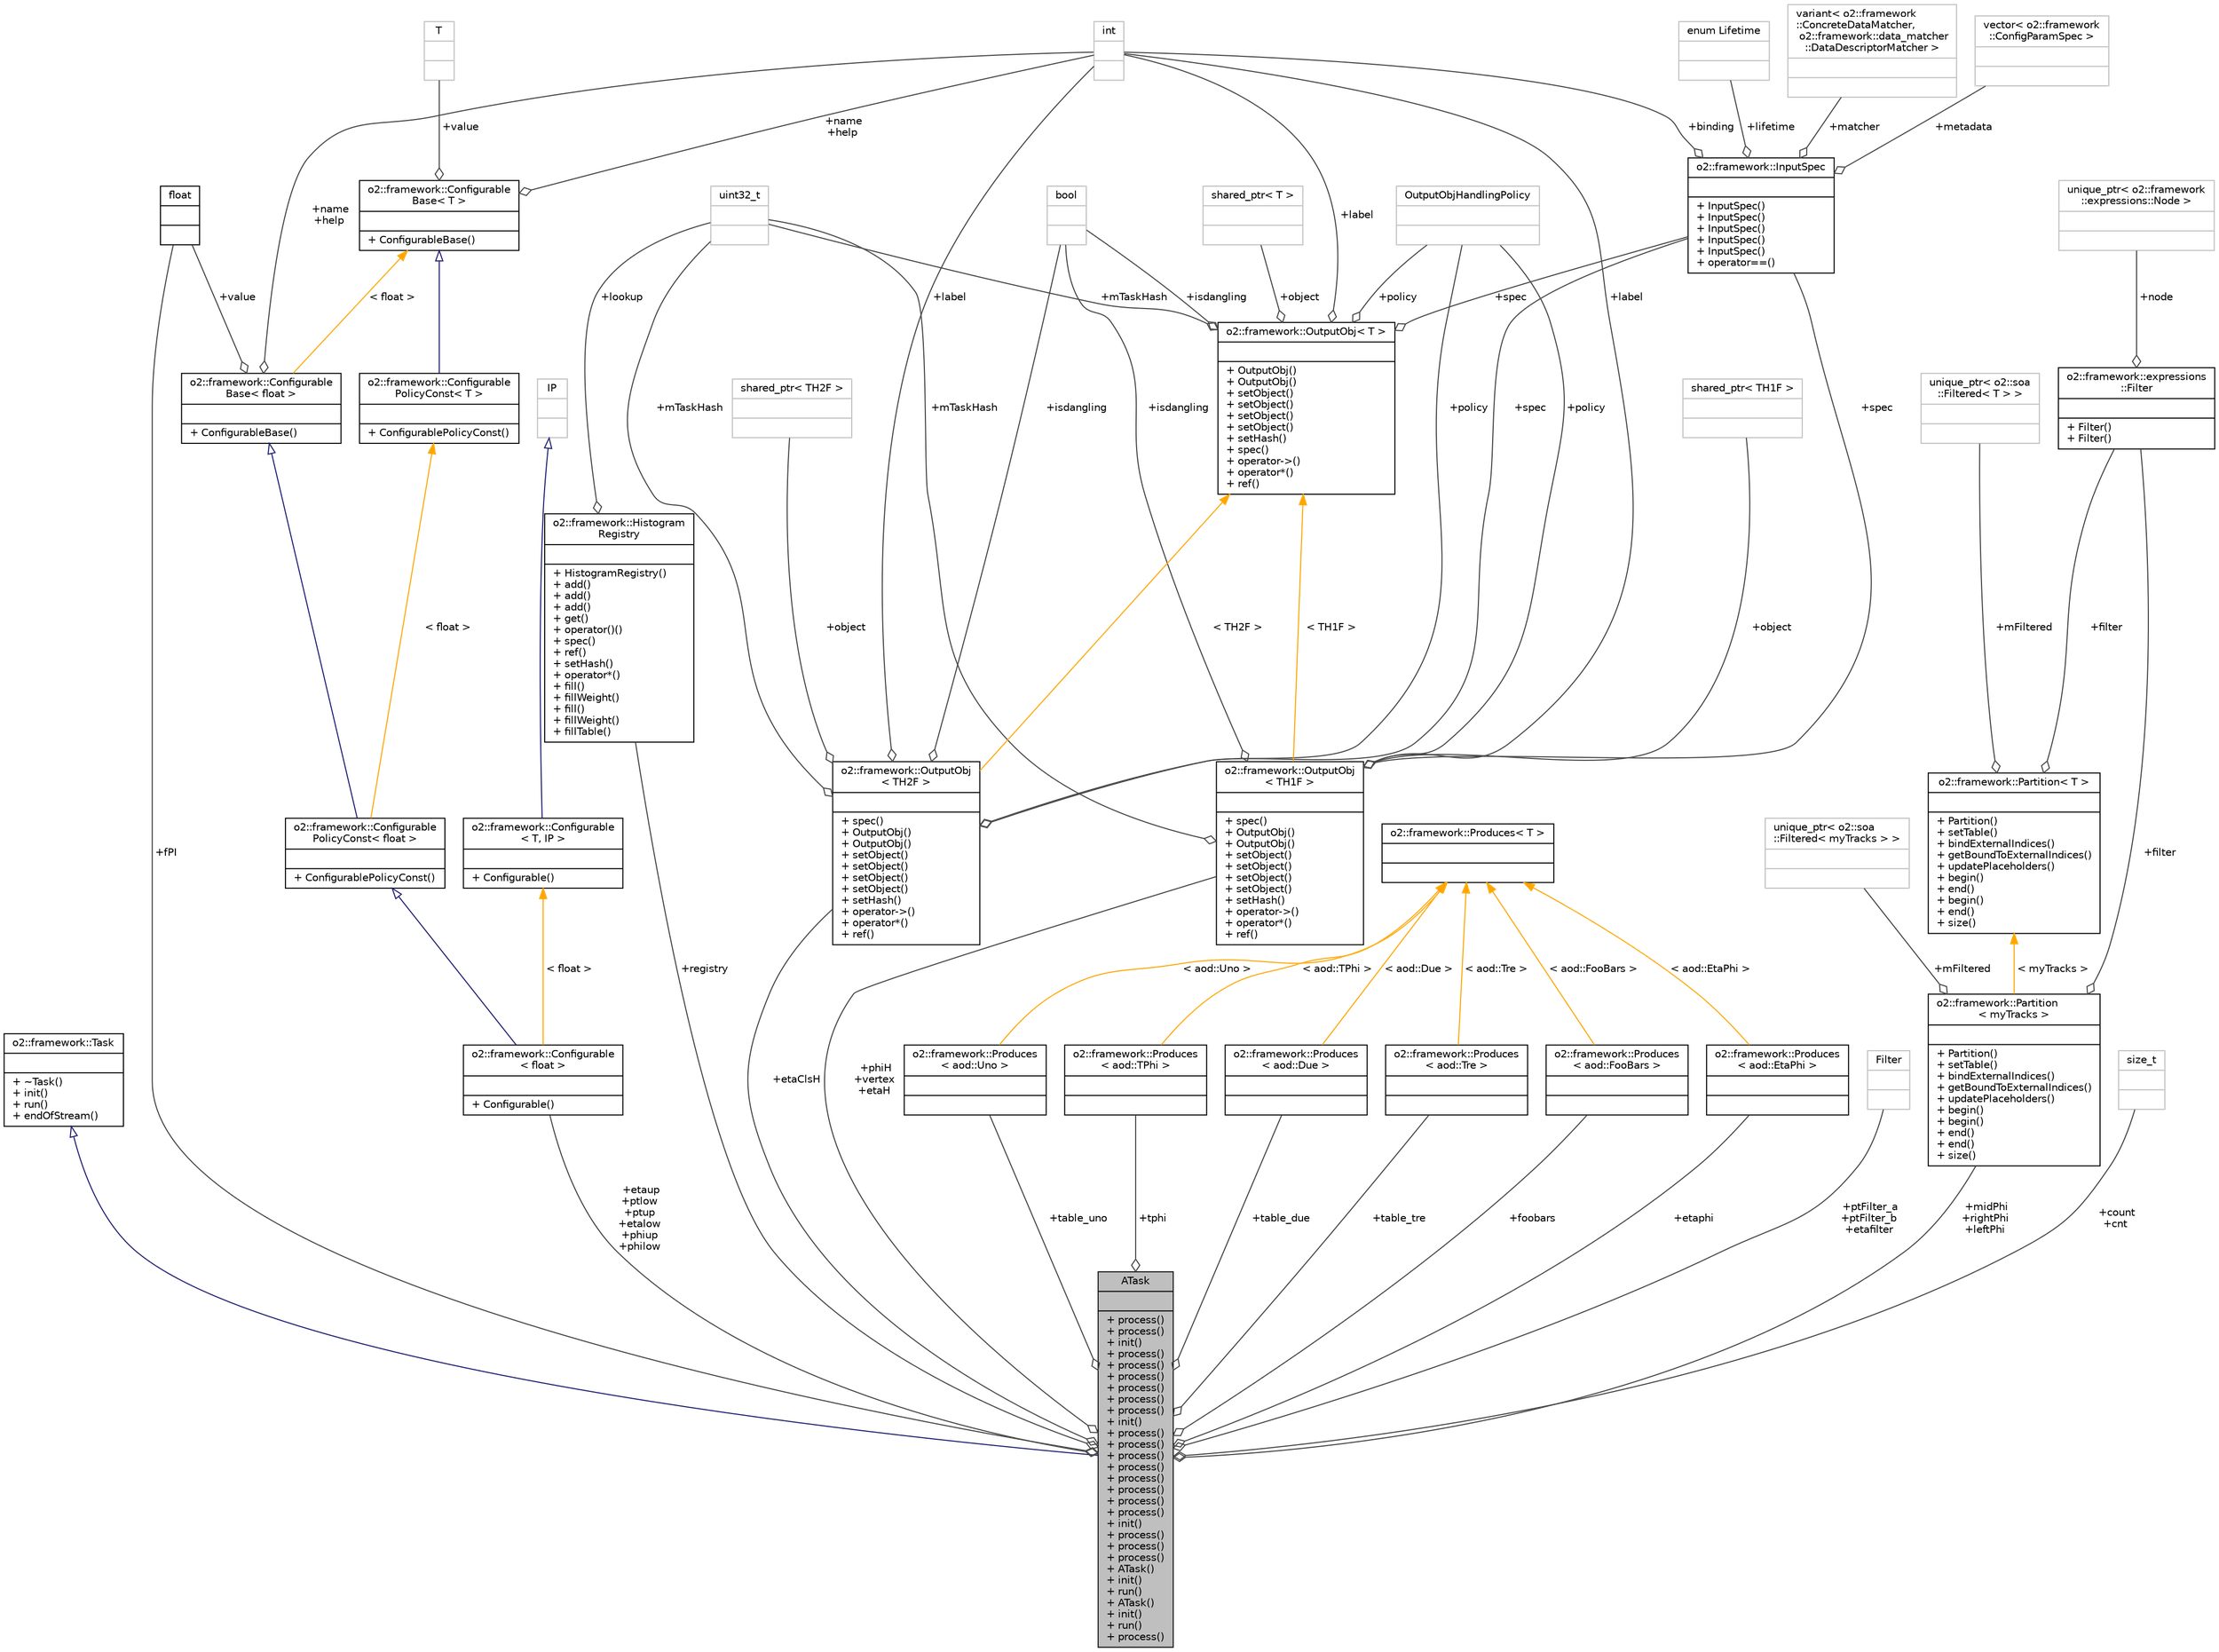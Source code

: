 digraph "ATask"
{
 // INTERACTIVE_SVG=YES
  bgcolor="transparent";
  edge [fontname="Helvetica",fontsize="10",labelfontname="Helvetica",labelfontsize="10"];
  node [fontname="Helvetica",fontsize="10",shape=record];
  Node2 [label="{ATask\n||+ process()\l+ process()\l+ init()\l+ process()\l+ process()\l+ process()\l+ process()\l+ process()\l+ process()\l+ init()\l+ process()\l+ process()\l+ process()\l+ process()\l+ process()\l+ process()\l+ process()\l+ process()\l+ init()\l+ process()\l+ process()\l+ process()\l+ ATask()\l+ init()\l+ run()\l+ ATask()\l+ init()\l+ run()\l+ process()\l}",height=0.2,width=0.4,color="black", fillcolor="grey75", style="filled", fontcolor="black"];
  Node3 -> Node2 [dir="back",color="midnightblue",fontsize="10",style="solid",arrowtail="onormal",fontname="Helvetica"];
  Node3 [label="{o2::framework::Task\n||+ ~Task()\l+ init()\l+ run()\l+ endOfStream()\l}",height=0.2,width=0.4,color="black",URL="$de/dac/classo2_1_1framework_1_1Task.html"];
  Node4 -> Node2 [color="grey25",fontsize="10",style="solid",label=" +registry" ,arrowhead="odiamond",fontname="Helvetica"];
  Node4 [label="{o2::framework::Histogram\lRegistry\n||+ HistogramRegistry()\l+ add()\l+ add()\l+ add()\l+ get()\l+ operator()()\l+ spec()\l+ ref()\l+ setHash()\l+ operator*()\l+ fill()\l+ fillWeight()\l+ fill()\l+ fillWeight()\l+ fillTable()\l}",height=0.2,width=0.4,color="black",URL="$d8/d34/classo2_1_1framework_1_1HistogramRegistry.html"];
  Node5 -> Node4 [color="grey25",fontsize="10",style="solid",label=" +lookup" ,arrowhead="odiamond",fontname="Helvetica"];
  Node5 [label="{uint32_t\n||}",height=0.2,width=0.4,color="grey75"];
  Node6 -> Node2 [color="grey25",fontsize="10",style="solid",label=" +table_uno" ,arrowhead="odiamond",fontname="Helvetica"];
  Node6 [label="{o2::framework::Produces\l\< aod::Uno \>\n||}",height=0.2,width=0.4,color="black",URL="$d6/d86/structo2_1_1framework_1_1Produces.html"];
  Node7 -> Node6 [dir="back",color="orange",fontsize="10",style="solid",label=" \< aod::Uno \>" ,fontname="Helvetica"];
  Node7 [label="{o2::framework::Produces\< T \>\n||}",height=0.2,width=0.4,color="black",URL="$d6/d86/structo2_1_1framework_1_1Produces.html"];
  Node8 -> Node2 [color="grey25",fontsize="10",style="solid",label=" +ptFilter_a\n+ptFilter_b\n+etafilter" ,arrowhead="odiamond",fontname="Helvetica"];
  Node8 [label="{Filter\n||}",height=0.2,width=0.4,color="grey75"];
  Node9 -> Node2 [color="grey25",fontsize="10",style="solid",label=" +fPI" ,arrowhead="odiamond",fontname="Helvetica"];
  Node9 [label="{float\n||}",height=0.2,width=0.4,color="black",URL="$d4/dc3/classfloat.html"];
  Node10 -> Node2 [color="grey25",fontsize="10",style="solid",label=" +tphi" ,arrowhead="odiamond",fontname="Helvetica"];
  Node10 [label="{o2::framework::Produces\l\< aod::TPhi \>\n||}",height=0.2,width=0.4,color="black",URL="$d6/d86/structo2_1_1framework_1_1Produces.html"];
  Node7 -> Node10 [dir="back",color="orange",fontsize="10",style="solid",label=" \< aod::TPhi \>" ,fontname="Helvetica"];
  Node11 -> Node2 [color="grey25",fontsize="10",style="solid",label=" +etaup\n+ptlow\n+ptup\n+etalow\n+phiup\n+philow" ,arrowhead="odiamond",fontname="Helvetica"];
  Node11 [label="{o2::framework::Configurable\l\< float \>\n||+ Configurable()\l}",height=0.2,width=0.4,color="black",URL="$d8/d71/structo2_1_1framework_1_1Configurable.html"];
  Node12 -> Node11 [dir="back",color="midnightblue",fontsize="10",style="solid",arrowtail="onormal",fontname="Helvetica"];
  Node12 [label="{o2::framework::Configurable\lPolicyConst\< float \>\n||+ ConfigurablePolicyConst()\l}",height=0.2,width=0.4,color="black",URL="$da/def/structo2_1_1framework_1_1ConfigurablePolicyConst.html"];
  Node13 -> Node12 [dir="back",color="midnightblue",fontsize="10",style="solid",arrowtail="onormal",fontname="Helvetica"];
  Node13 [label="{o2::framework::Configurable\lBase\< float \>\n||+ ConfigurableBase()\l}",height=0.2,width=0.4,color="black",URL="$da/d2f/structo2_1_1framework_1_1ConfigurableBase.html"];
  Node9 -> Node13 [color="grey25",fontsize="10",style="solid",label=" +value" ,arrowhead="odiamond",fontname="Helvetica"];
  Node14 -> Node13 [color="grey25",fontsize="10",style="solid",label=" +name\n+help" ,arrowhead="odiamond",fontname="Helvetica"];
  Node14 [label="{int\n||}",height=0.2,width=0.4,color="grey75"];
  Node15 -> Node13 [dir="back",color="orange",fontsize="10",style="solid",label=" \< float \>" ,fontname="Helvetica"];
  Node15 [label="{o2::framework::Configurable\lBase\< T \>\n||+ ConfigurableBase()\l}",height=0.2,width=0.4,color="black",URL="$da/d2f/structo2_1_1framework_1_1ConfigurableBase.html"];
  Node14 -> Node15 [color="grey25",fontsize="10",style="solid",label=" +name\n+help" ,arrowhead="odiamond",fontname="Helvetica"];
  Node16 -> Node15 [color="grey25",fontsize="10",style="solid",label=" +value" ,arrowhead="odiamond",fontname="Helvetica"];
  Node16 [label="{T\n||}",height=0.2,width=0.4,color="grey75"];
  Node17 -> Node12 [dir="back",color="orange",fontsize="10",style="solid",label=" \< float \>" ,fontname="Helvetica"];
  Node17 [label="{o2::framework::Configurable\lPolicyConst\< T \>\n||+ ConfigurablePolicyConst()\l}",height=0.2,width=0.4,color="black",URL="$da/def/structo2_1_1framework_1_1ConfigurablePolicyConst.html"];
  Node15 -> Node17 [dir="back",color="midnightblue",fontsize="10",style="solid",arrowtail="onormal",fontname="Helvetica"];
  Node18 -> Node11 [dir="back",color="orange",fontsize="10",style="solid",label=" \< float \>" ,fontname="Helvetica"];
  Node18 [label="{o2::framework::Configurable\l\< T, IP \>\n||+ Configurable()\l}",height=0.2,width=0.4,color="black",URL="$d8/d71/structo2_1_1framework_1_1Configurable.html"];
  Node19 -> Node18 [dir="back",color="midnightblue",fontsize="10",style="solid",arrowtail="onormal",fontname="Helvetica"];
  Node19 [label="{IP\n||}",height=0.2,width=0.4,color="grey75"];
  Node20 -> Node2 [color="grey25",fontsize="10",style="solid",label=" +etaClsH" ,arrowhead="odiamond",fontname="Helvetica"];
  Node20 [label="{o2::framework::OutputObj\l\< TH2F \>\n||+ spec()\l+ OutputObj()\l+ OutputObj()\l+ setObject()\l+ setObject()\l+ setObject()\l+ setObject()\l+ setHash()\l+ operator-\>()\l+ operator*()\l+ ref()\l}",height=0.2,width=0.4,color="black",URL="$d4/d79/structo2_1_1framework_1_1OutputObj.html"];
  Node21 -> Node20 [color="grey25",fontsize="10",style="solid",label=" +policy" ,arrowhead="odiamond",fontname="Helvetica"];
  Node21 [label="{OutputObjHandlingPolicy\n||}",height=0.2,width=0.4,color="grey75"];
  Node5 -> Node20 [color="grey25",fontsize="10",style="solid",label=" +mTaskHash" ,arrowhead="odiamond",fontname="Helvetica"];
  Node14 -> Node20 [color="grey25",fontsize="10",style="solid",label=" +label" ,arrowhead="odiamond",fontname="Helvetica"];
  Node22 -> Node20 [color="grey25",fontsize="10",style="solid",label=" +isdangling" ,arrowhead="odiamond",fontname="Helvetica"];
  Node22 [label="{bool\n||}",height=0.2,width=0.4,color="grey75"];
  Node23 -> Node20 [color="grey25",fontsize="10",style="solid",label=" +spec" ,arrowhead="odiamond",fontname="Helvetica"];
  Node23 [label="{o2::framework::InputSpec\n||+ InputSpec()\l+ InputSpec()\l+ InputSpec()\l+ InputSpec()\l+ InputSpec()\l+ operator==()\l}",height=0.2,width=0.4,color="black",URL="$da/d96/structo2_1_1framework_1_1InputSpec.html"];
  Node24 -> Node23 [color="grey25",fontsize="10",style="solid",label=" +metadata" ,arrowhead="odiamond",fontname="Helvetica"];
  Node24 [label="{vector\< o2::framework\l::ConfigParamSpec \>\n||}",height=0.2,width=0.4,color="grey75"];
  Node25 -> Node23 [color="grey25",fontsize="10",style="solid",label=" +lifetime" ,arrowhead="odiamond",fontname="Helvetica"];
  Node25 [label="{enum Lifetime\n||}",height=0.2,width=0.4,color="grey75"];
  Node26 -> Node23 [color="grey25",fontsize="10",style="solid",label=" +matcher" ,arrowhead="odiamond",fontname="Helvetica"];
  Node26 [label="{variant\< o2::framework\l::ConcreteDataMatcher,\l o2::framework::data_matcher\l::DataDescriptorMatcher \>\n||}",height=0.2,width=0.4,color="grey75"];
  Node14 -> Node23 [color="grey25",fontsize="10",style="solid",label=" +binding" ,arrowhead="odiamond",fontname="Helvetica"];
  Node27 -> Node20 [color="grey25",fontsize="10",style="solid",label=" +object" ,arrowhead="odiamond",fontname="Helvetica"];
  Node27 [label="{shared_ptr\< TH2F \>\n||}",height=0.2,width=0.4,color="grey75"];
  Node28 -> Node20 [dir="back",color="orange",fontsize="10",style="solid",label=" \< TH2F \>" ,fontname="Helvetica"];
  Node28 [label="{o2::framework::OutputObj\< T \>\n||+ OutputObj()\l+ OutputObj()\l+ setObject()\l+ setObject()\l+ setObject()\l+ setObject()\l+ setHash()\l+ spec()\l+ operator-\>()\l+ operator*()\l+ ref()\l}",height=0.2,width=0.4,color="black",URL="$d4/d79/structo2_1_1framework_1_1OutputObj.html"];
  Node21 -> Node28 [color="grey25",fontsize="10",style="solid",label=" +policy" ,arrowhead="odiamond",fontname="Helvetica"];
  Node5 -> Node28 [color="grey25",fontsize="10",style="solid",label=" +mTaskHash" ,arrowhead="odiamond",fontname="Helvetica"];
  Node14 -> Node28 [color="grey25",fontsize="10",style="solid",label=" +label" ,arrowhead="odiamond",fontname="Helvetica"];
  Node29 -> Node28 [color="grey25",fontsize="10",style="solid",label=" +object" ,arrowhead="odiamond",fontname="Helvetica"];
  Node29 [label="{shared_ptr\< T \>\n||}",height=0.2,width=0.4,color="grey75"];
  Node22 -> Node28 [color="grey25",fontsize="10",style="solid",label=" +isdangling" ,arrowhead="odiamond",fontname="Helvetica"];
  Node23 -> Node28 [color="grey25",fontsize="10",style="solid",label=" +spec" ,arrowhead="odiamond",fontname="Helvetica"];
  Node30 -> Node2 [color="grey25",fontsize="10",style="solid",label=" +table_due" ,arrowhead="odiamond",fontname="Helvetica"];
  Node30 [label="{o2::framework::Produces\l\< aod::Due \>\n||}",height=0.2,width=0.4,color="black",URL="$d6/d86/structo2_1_1framework_1_1Produces.html"];
  Node7 -> Node30 [dir="back",color="orange",fontsize="10",style="solid",label=" \< aod::Due \>" ,fontname="Helvetica"];
  Node31 -> Node2 [color="grey25",fontsize="10",style="solid",label=" +phiH\n+vertex\n+etaH" ,arrowhead="odiamond",fontname="Helvetica"];
  Node31 [label="{o2::framework::OutputObj\l\< TH1F \>\n||+ spec()\l+ OutputObj()\l+ OutputObj()\l+ setObject()\l+ setObject()\l+ setObject()\l+ setObject()\l+ setHash()\l+ operator-\>()\l+ operator*()\l+ ref()\l}",height=0.2,width=0.4,color="black",URL="$d4/d79/structo2_1_1framework_1_1OutputObj.html"];
  Node21 -> Node31 [color="grey25",fontsize="10",style="solid",label=" +policy" ,arrowhead="odiamond",fontname="Helvetica"];
  Node5 -> Node31 [color="grey25",fontsize="10",style="solid",label=" +mTaskHash" ,arrowhead="odiamond",fontname="Helvetica"];
  Node14 -> Node31 [color="grey25",fontsize="10",style="solid",label=" +label" ,arrowhead="odiamond",fontname="Helvetica"];
  Node22 -> Node31 [color="grey25",fontsize="10",style="solid",label=" +isdangling" ,arrowhead="odiamond",fontname="Helvetica"];
  Node23 -> Node31 [color="grey25",fontsize="10",style="solid",label=" +spec" ,arrowhead="odiamond",fontname="Helvetica"];
  Node32 -> Node31 [color="grey25",fontsize="10",style="solid",label=" +object" ,arrowhead="odiamond",fontname="Helvetica"];
  Node32 [label="{shared_ptr\< TH1F \>\n||}",height=0.2,width=0.4,color="grey75"];
  Node28 -> Node31 [dir="back",color="orange",fontsize="10",style="solid",label=" \< TH1F \>" ,fontname="Helvetica"];
  Node33 -> Node2 [color="grey25",fontsize="10",style="solid",label=" +table_tre" ,arrowhead="odiamond",fontname="Helvetica"];
  Node33 [label="{o2::framework::Produces\l\< aod::Tre \>\n||}",height=0.2,width=0.4,color="black",URL="$d6/d86/structo2_1_1framework_1_1Produces.html"];
  Node7 -> Node33 [dir="back",color="orange",fontsize="10",style="solid",label=" \< aod::Tre \>" ,fontname="Helvetica"];
  Node34 -> Node2 [color="grey25",fontsize="10",style="solid",label=" +midPhi\n+rightPhi\n+leftPhi" ,arrowhead="odiamond",fontname="Helvetica"];
  Node34 [label="{o2::framework::Partition\l\< myTracks \>\n||+ Partition()\l+ setTable()\l+ bindExternalIndices()\l+ getBoundToExternalIndices()\l+ updatePlaceholders()\l+ begin()\l+ begin()\l+ end()\l+ end()\l+ size()\l}",height=0.2,width=0.4,color="black",URL="$d1/dbf/structo2_1_1framework_1_1Partition.html"];
  Node35 -> Node34 [color="grey25",fontsize="10",style="solid",label=" +mFiltered" ,arrowhead="odiamond",fontname="Helvetica"];
  Node35 [label="{unique_ptr\< o2::soa\l::Filtered\< myTracks \> \>\n||}",height=0.2,width=0.4,color="grey75"];
  Node36 -> Node34 [color="grey25",fontsize="10",style="solid",label=" +filter" ,arrowhead="odiamond",fontname="Helvetica"];
  Node36 [label="{o2::framework::expressions\l::Filter\n||+ Filter()\l+ Filter()\l}",height=0.2,width=0.4,color="black",URL="$d1/d9a/structo2_1_1framework_1_1expressions_1_1Filter.html",tooltip="A struct, containing the root of the expression tree. "];
  Node37 -> Node36 [color="grey25",fontsize="10",style="solid",label=" +node" ,arrowhead="odiamond",fontname="Helvetica"];
  Node37 [label="{unique_ptr\< o2::framework\l::expressions::Node \>\n||}",height=0.2,width=0.4,color="grey75"];
  Node38 -> Node34 [dir="back",color="orange",fontsize="10",style="solid",label=" \< myTracks \>" ,fontname="Helvetica"];
  Node38 [label="{o2::framework::Partition\< T \>\n||+ Partition()\l+ setTable()\l+ bindExternalIndices()\l+ getBoundToExternalIndices()\l+ updatePlaceholders()\l+ begin()\l+ end()\l+ begin()\l+ end()\l+ size()\l}",height=0.2,width=0.4,color="black",URL="$d1/dbf/structo2_1_1framework_1_1Partition.html"];
  Node39 -> Node38 [color="grey25",fontsize="10",style="solid",label=" +mFiltered" ,arrowhead="odiamond",fontname="Helvetica"];
  Node39 [label="{unique_ptr\< o2::soa\l::Filtered\< T \> \>\n||}",height=0.2,width=0.4,color="grey75"];
  Node36 -> Node38 [color="grey25",fontsize="10",style="solid",label=" +filter" ,arrowhead="odiamond",fontname="Helvetica"];
  Node40 -> Node2 [color="grey25",fontsize="10",style="solid",label=" +foobars" ,arrowhead="odiamond",fontname="Helvetica"];
  Node40 [label="{o2::framework::Produces\l\< aod::FooBars \>\n||}",height=0.2,width=0.4,color="black",URL="$d6/d86/structo2_1_1framework_1_1Produces.html"];
  Node7 -> Node40 [dir="back",color="orange",fontsize="10",style="solid",label=" \< aod::FooBars \>" ,fontname="Helvetica"];
  Node41 -> Node2 [color="grey25",fontsize="10",style="solid",label=" +count\n+cnt" ,arrowhead="odiamond",fontname="Helvetica"];
  Node41 [label="{size_t\n||}",height=0.2,width=0.4,color="grey75"];
  Node42 -> Node2 [color="grey25",fontsize="10",style="solid",label=" +etaphi" ,arrowhead="odiamond",fontname="Helvetica"];
  Node42 [label="{o2::framework::Produces\l\< aod::EtaPhi \>\n||}",height=0.2,width=0.4,color="black",URL="$d6/d86/structo2_1_1framework_1_1Produces.html"];
  Node7 -> Node42 [dir="back",color="orange",fontsize="10",style="solid",label=" \< aod::EtaPhi \>" ,fontname="Helvetica"];
}

